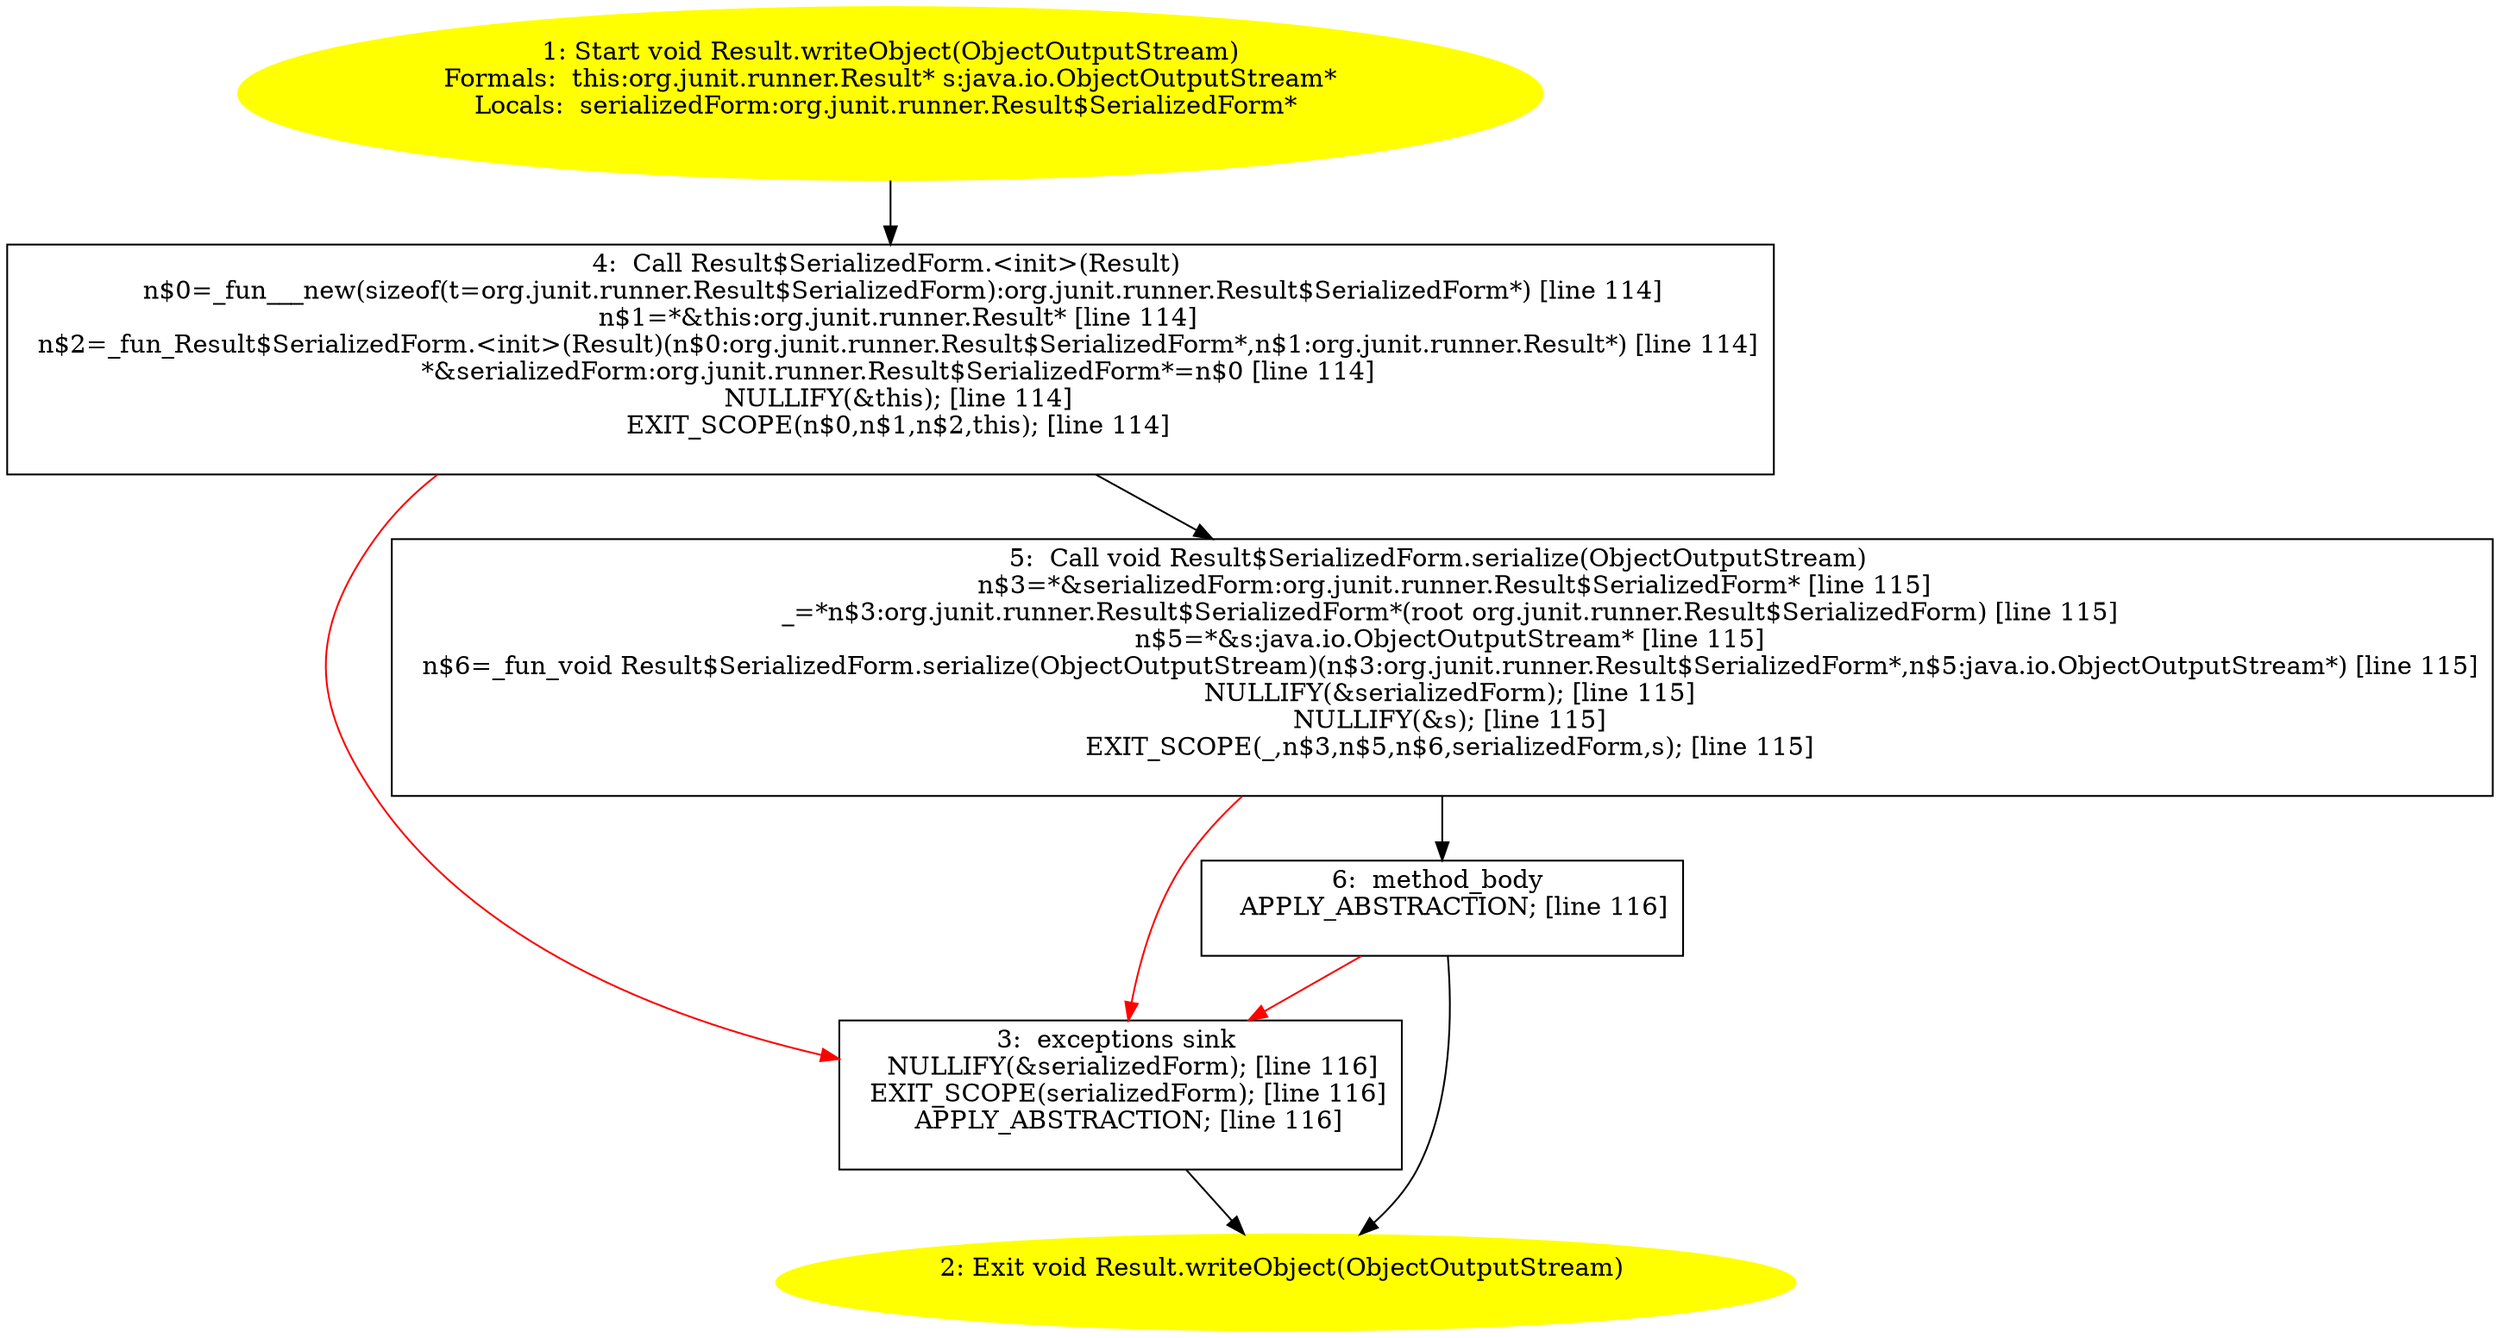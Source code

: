 /* @generated */
digraph cfg {
"org.junit.runner.Result.writeObject(java.io.ObjectOutputStream):void.0f8916ea0a2d3ea82ffd72dc7ba7ea0f_1" [label="1: Start void Result.writeObject(ObjectOutputStream)\nFormals:  this:org.junit.runner.Result* s:java.io.ObjectOutputStream*\nLocals:  serializedForm:org.junit.runner.Result$SerializedForm* \n  " color=yellow style=filled]
	

	 "org.junit.runner.Result.writeObject(java.io.ObjectOutputStream):void.0f8916ea0a2d3ea82ffd72dc7ba7ea0f_1" -> "org.junit.runner.Result.writeObject(java.io.ObjectOutputStream):void.0f8916ea0a2d3ea82ffd72dc7ba7ea0f_4" ;
"org.junit.runner.Result.writeObject(java.io.ObjectOutputStream):void.0f8916ea0a2d3ea82ffd72dc7ba7ea0f_2" [label="2: Exit void Result.writeObject(ObjectOutputStream) \n  " color=yellow style=filled]
	

"org.junit.runner.Result.writeObject(java.io.ObjectOutputStream):void.0f8916ea0a2d3ea82ffd72dc7ba7ea0f_3" [label="3:  exceptions sink \n   NULLIFY(&serializedForm); [line 116]\n  EXIT_SCOPE(serializedForm); [line 116]\n  APPLY_ABSTRACTION; [line 116]\n " shape="box"]
	

	 "org.junit.runner.Result.writeObject(java.io.ObjectOutputStream):void.0f8916ea0a2d3ea82ffd72dc7ba7ea0f_3" -> "org.junit.runner.Result.writeObject(java.io.ObjectOutputStream):void.0f8916ea0a2d3ea82ffd72dc7ba7ea0f_2" ;
"org.junit.runner.Result.writeObject(java.io.ObjectOutputStream):void.0f8916ea0a2d3ea82ffd72dc7ba7ea0f_4" [label="4:  Call Result$SerializedForm.<init>(Result) \n   n$0=_fun___new(sizeof(t=org.junit.runner.Result$SerializedForm):org.junit.runner.Result$SerializedForm*) [line 114]\n  n$1=*&this:org.junit.runner.Result* [line 114]\n  n$2=_fun_Result$SerializedForm.<init>(Result)(n$0:org.junit.runner.Result$SerializedForm*,n$1:org.junit.runner.Result*) [line 114]\n  *&serializedForm:org.junit.runner.Result$SerializedForm*=n$0 [line 114]\n  NULLIFY(&this); [line 114]\n  EXIT_SCOPE(n$0,n$1,n$2,this); [line 114]\n " shape="box"]
	

	 "org.junit.runner.Result.writeObject(java.io.ObjectOutputStream):void.0f8916ea0a2d3ea82ffd72dc7ba7ea0f_4" -> "org.junit.runner.Result.writeObject(java.io.ObjectOutputStream):void.0f8916ea0a2d3ea82ffd72dc7ba7ea0f_5" ;
	 "org.junit.runner.Result.writeObject(java.io.ObjectOutputStream):void.0f8916ea0a2d3ea82ffd72dc7ba7ea0f_4" -> "org.junit.runner.Result.writeObject(java.io.ObjectOutputStream):void.0f8916ea0a2d3ea82ffd72dc7ba7ea0f_3" [color="red" ];
"org.junit.runner.Result.writeObject(java.io.ObjectOutputStream):void.0f8916ea0a2d3ea82ffd72dc7ba7ea0f_5" [label="5:  Call void Result$SerializedForm.serialize(ObjectOutputStream) \n   n$3=*&serializedForm:org.junit.runner.Result$SerializedForm* [line 115]\n  _=*n$3:org.junit.runner.Result$SerializedForm*(root org.junit.runner.Result$SerializedForm) [line 115]\n  n$5=*&s:java.io.ObjectOutputStream* [line 115]\n  n$6=_fun_void Result$SerializedForm.serialize(ObjectOutputStream)(n$3:org.junit.runner.Result$SerializedForm*,n$5:java.io.ObjectOutputStream*) [line 115]\n  NULLIFY(&serializedForm); [line 115]\n  NULLIFY(&s); [line 115]\n  EXIT_SCOPE(_,n$3,n$5,n$6,serializedForm,s); [line 115]\n " shape="box"]
	

	 "org.junit.runner.Result.writeObject(java.io.ObjectOutputStream):void.0f8916ea0a2d3ea82ffd72dc7ba7ea0f_5" -> "org.junit.runner.Result.writeObject(java.io.ObjectOutputStream):void.0f8916ea0a2d3ea82ffd72dc7ba7ea0f_6" ;
	 "org.junit.runner.Result.writeObject(java.io.ObjectOutputStream):void.0f8916ea0a2d3ea82ffd72dc7ba7ea0f_5" -> "org.junit.runner.Result.writeObject(java.io.ObjectOutputStream):void.0f8916ea0a2d3ea82ffd72dc7ba7ea0f_3" [color="red" ];
"org.junit.runner.Result.writeObject(java.io.ObjectOutputStream):void.0f8916ea0a2d3ea82ffd72dc7ba7ea0f_6" [label="6:  method_body \n   APPLY_ABSTRACTION; [line 116]\n " shape="box"]
	

	 "org.junit.runner.Result.writeObject(java.io.ObjectOutputStream):void.0f8916ea0a2d3ea82ffd72dc7ba7ea0f_6" -> "org.junit.runner.Result.writeObject(java.io.ObjectOutputStream):void.0f8916ea0a2d3ea82ffd72dc7ba7ea0f_2" ;
	 "org.junit.runner.Result.writeObject(java.io.ObjectOutputStream):void.0f8916ea0a2d3ea82ffd72dc7ba7ea0f_6" -> "org.junit.runner.Result.writeObject(java.io.ObjectOutputStream):void.0f8916ea0a2d3ea82ffd72dc7ba7ea0f_3" [color="red" ];
}
